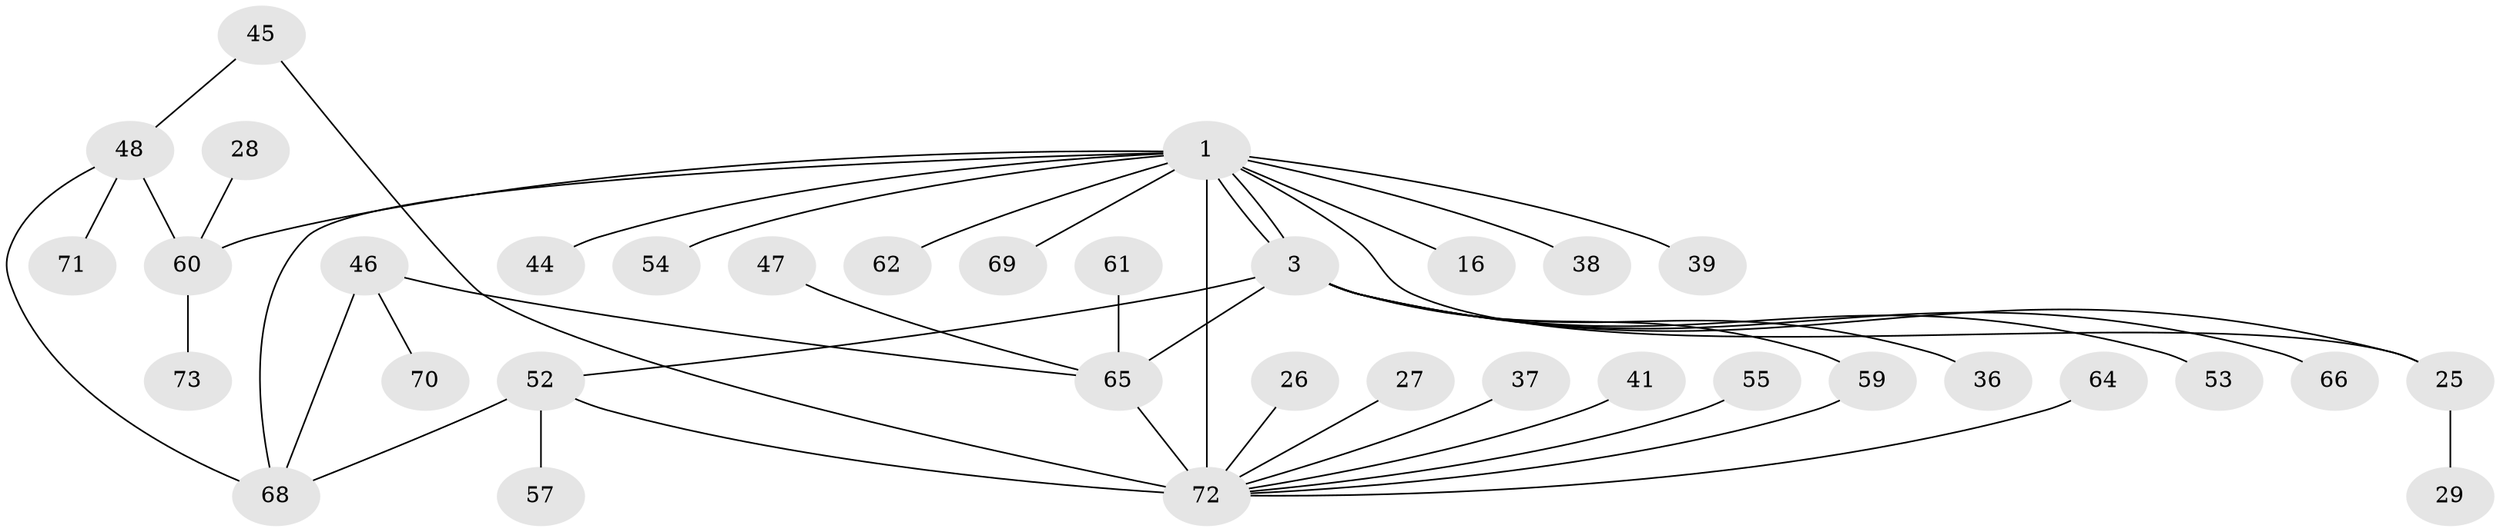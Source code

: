 // original degree distribution, {20: 0.0136986301369863, 4: 0.0547945205479452, 13: 0.0136986301369863, 9: 0.0136986301369863, 2: 0.3013698630136986, 8: 0.0136986301369863, 5: 0.0547945205479452, 6: 0.0136986301369863, 1: 0.4383561643835616, 7: 0.0136986301369863, 3: 0.0684931506849315}
// Generated by graph-tools (version 1.1) at 2025/47/03/09/25 04:47:05]
// undirected, 36 vertices, 44 edges
graph export_dot {
graph [start="1"]
  node [color=gray90,style=filled];
  1;
  3;
  16;
  25 [super="+5"];
  26;
  27;
  28;
  29;
  36;
  37;
  38;
  39;
  41;
  44;
  45 [super="+18"];
  46 [super="+19+15+31+43"];
  47 [super="+35"];
  48 [super="+22+34"];
  52 [super="+11"];
  53;
  54;
  55;
  57;
  59;
  60 [super="+21"];
  61;
  62 [super="+13"];
  64;
  65 [super="+4+49"];
  66;
  68 [super="+33+12+50+67"];
  69;
  70;
  71;
  72 [super="+30+58+42+63"];
  73;
  1 -- 3;
  1 -- 3;
  1 -- 16;
  1 -- 38;
  1 -- 39;
  1 -- 44;
  1 -- 54;
  1 -- 60 [weight=3];
  1 -- 69;
  1 -- 25;
  1 -- 72 [weight=5];
  1 -- 62;
  1 -- 68 [weight=2];
  3 -- 25 [weight=2];
  3 -- 36;
  3 -- 52 [weight=2];
  3 -- 53;
  3 -- 59;
  3 -- 65 [weight=3];
  3 -- 66;
  25 -- 29;
  26 -- 72;
  27 -- 72;
  28 -- 60;
  37 -- 72;
  41 -- 72;
  45 -- 72;
  45 -- 48;
  46 -- 68;
  46 -- 65 [weight=2];
  46 -- 70;
  47 -- 65;
  48 -- 68;
  48 -- 71;
  48 -- 60 [weight=2];
  52 -- 57;
  52 -- 72;
  52 -- 68;
  55 -- 72;
  59 -- 72;
  60 -- 73;
  61 -- 65;
  64 -- 72;
  65 -- 72 [weight=2];
}
